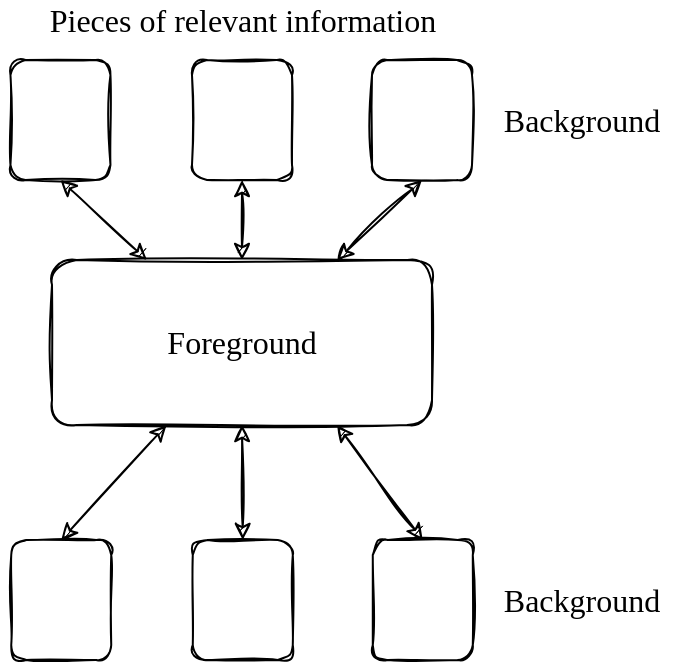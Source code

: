 <mxfile version="14.9.6" type="device"><diagram name="global_workspace_theory" id="TTGHUOk2DgrgVKRJ5lsh"><mxGraphModel dx="1106" dy="852" grid="1" gridSize="10" guides="1" tooltips="1" connect="1" arrows="1" fold="1" page="1" pageScale="1" pageWidth="291" pageHeight="413" math="0" shadow="0"><root><mxCell id="RF9lAnx8iJ7GTsO4xQ1s-0"/><mxCell id="RF9lAnx8iJ7GTsO4xQ1s-1" parent="RF9lAnx8iJ7GTsO4xQ1s-0"/><mxCell id="zd1ZHK4an8T_ONkCnz_3-0" value="" style="rounded=1;whiteSpace=wrap;html=1;sketch=1;" vertex="1" parent="RF9lAnx8iJ7GTsO4xQ1s-1"><mxGeometry x="360" y="80" width="50" height="60" as="geometry"/></mxCell><mxCell id="zd1ZHK4an8T_ONkCnz_3-1" value="&lt;font style=&quot;font-size: 16px&quot; face=&quot;Comic Sans MS&quot;&gt;Foreground&lt;/font&gt;" style="rounded=1;whiteSpace=wrap;html=1;sketch=1;" vertex="1" parent="RF9lAnx8iJ7GTsO4xQ1s-1"><mxGeometry x="200" y="180" width="190" height="82.5" as="geometry"/></mxCell><mxCell id="zd1ZHK4an8T_ONkCnz_3-2" value="" style="rounded=1;whiteSpace=wrap;html=1;sketch=1;" vertex="1" parent="RF9lAnx8iJ7GTsO4xQ1s-1"><mxGeometry x="270" y="80" width="50" height="60" as="geometry"/></mxCell><mxCell id="zd1ZHK4an8T_ONkCnz_3-5" value="" style="endArrow=classic;startArrow=classic;html=1;entryX=0.5;entryY=1;entryDx=0;entryDy=0;exitX=0.75;exitY=0;exitDx=0;exitDy=0;sketch=1;" edge="1" parent="RF9lAnx8iJ7GTsO4xQ1s-1" source="zd1ZHK4an8T_ONkCnz_3-1" target="zd1ZHK4an8T_ONkCnz_3-0"><mxGeometry width="50" height="50" relative="1" as="geometry"><mxPoint x="300" y="180" as="sourcePoint"/><mxPoint x="350" y="130" as="targetPoint"/></mxGeometry></mxCell><mxCell id="zd1ZHK4an8T_ONkCnz_3-6" value="" style="endArrow=classic;startArrow=classic;html=1;entryX=0.5;entryY=1;entryDx=0;entryDy=0;exitX=0.5;exitY=0;exitDx=0;exitDy=0;sketch=1;" edge="1" parent="RF9lAnx8iJ7GTsO4xQ1s-1" source="zd1ZHK4an8T_ONkCnz_3-1" target="zd1ZHK4an8T_ONkCnz_3-2"><mxGeometry width="50" height="50" relative="1" as="geometry"><mxPoint x="150" y="200" as="sourcePoint"/><mxPoint x="295" y="119" as="targetPoint"/></mxGeometry></mxCell><mxCell id="zd1ZHK4an8T_ONkCnz_3-7" value="" style="rounded=1;whiteSpace=wrap;html=1;sketch=1;" vertex="1" parent="RF9lAnx8iJ7GTsO4xQ1s-1"><mxGeometry x="179.23" y="80" width="50" height="60" as="geometry"/></mxCell><mxCell id="zd1ZHK4an8T_ONkCnz_3-8" value="" style="endArrow=classic;startArrow=classic;html=1;entryX=0.5;entryY=1;entryDx=0;entryDy=0;exitX=0.25;exitY=0;exitDx=0;exitDy=0;sketch=1;" edge="1" parent="RF9lAnx8iJ7GTsO4xQ1s-1" source="zd1ZHK4an8T_ONkCnz_3-1" target="zd1ZHK4an8T_ONkCnz_3-7"><mxGeometry width="50" height="50" relative="1" as="geometry"><mxPoint x="305" y="190" as="sourcePoint"/><mxPoint x="305" y="130" as="targetPoint"/></mxGeometry></mxCell><mxCell id="zd1ZHK4an8T_ONkCnz_3-9" value="" style="rounded=1;whiteSpace=wrap;html=1;sketch=1;" vertex="1" parent="RF9lAnx8iJ7GTsO4xQ1s-1"><mxGeometry x="360.39" y="320" width="50" height="60" as="geometry"/></mxCell><mxCell id="zd1ZHK4an8T_ONkCnz_3-10" value="" style="rounded=1;whiteSpace=wrap;html=1;sketch=1;" vertex="1" parent="RF9lAnx8iJ7GTsO4xQ1s-1"><mxGeometry x="270.39" y="320" width="50" height="60" as="geometry"/></mxCell><mxCell id="zd1ZHK4an8T_ONkCnz_3-11" value="" style="rounded=1;whiteSpace=wrap;html=1;sketch=1;" vertex="1" parent="RF9lAnx8iJ7GTsO4xQ1s-1"><mxGeometry x="179.62" y="320" width="50" height="60" as="geometry"/></mxCell><mxCell id="zd1ZHK4an8T_ONkCnz_3-12" value="" style="endArrow=classic;startArrow=classic;html=1;exitX=0.5;exitY=0;exitDx=0;exitDy=0;sketch=1;" edge="1" parent="RF9lAnx8iJ7GTsO4xQ1s-1" source="zd1ZHK4an8T_ONkCnz_3-11" target="zd1ZHK4an8T_ONkCnz_3-1"><mxGeometry width="50" height="50" relative="1" as="geometry"><mxPoint x="180" y="330" as="sourcePoint"/><mxPoint x="230" y="280" as="targetPoint"/></mxGeometry></mxCell><mxCell id="zd1ZHK4an8T_ONkCnz_3-13" value="" style="endArrow=classic;startArrow=classic;html=1;entryX=0.5;entryY=1;entryDx=0;entryDy=0;exitX=0.5;exitY=0;exitDx=0;exitDy=0;sketch=1;" edge="1" parent="RF9lAnx8iJ7GTsO4xQ1s-1" source="zd1ZHK4an8T_ONkCnz_3-10" target="zd1ZHK4an8T_ONkCnz_3-1"><mxGeometry width="50" height="50" relative="1" as="geometry"><mxPoint x="100" y="370" as="sourcePoint"/><mxPoint x="150" y="320" as="targetPoint"/></mxGeometry></mxCell><mxCell id="zd1ZHK4an8T_ONkCnz_3-14" value="" style="endArrow=classic;startArrow=classic;html=1;entryX=0.75;entryY=1;entryDx=0;entryDy=0;exitX=0.5;exitY=0;exitDx=0;exitDy=0;sketch=1;" edge="1" parent="RF9lAnx8iJ7GTsO4xQ1s-1" source="zd1ZHK4an8T_ONkCnz_3-9" target="zd1ZHK4an8T_ONkCnz_3-1"><mxGeometry width="50" height="50" relative="1" as="geometry"><mxPoint x="-40" y="340" as="sourcePoint"/><mxPoint x="10" y="290" as="targetPoint"/></mxGeometry></mxCell><mxCell id="zd1ZHK4an8T_ONkCnz_3-17" value="Background" style="text;html=1;strokeColor=none;fillColor=none;align=center;verticalAlign=middle;whiteSpace=wrap;rounded=0;fontSize=16;fontFamily=Comic Sans MS;" vertex="1" parent="RF9lAnx8iJ7GTsO4xQ1s-1"><mxGeometry x="420" y="340" width="90" height="20" as="geometry"/></mxCell><mxCell id="zd1ZHK4an8T_ONkCnz_3-18" value="Background" style="text;html=1;strokeColor=none;fillColor=none;align=center;verticalAlign=middle;whiteSpace=wrap;rounded=0;fontSize=16;fontFamily=Comic Sans MS;" vertex="1" parent="RF9lAnx8iJ7GTsO4xQ1s-1"><mxGeometry x="420" y="100" width="90" height="20" as="geometry"/></mxCell><mxCell id="zd1ZHK4an8T_ONkCnz_3-19" value="Pieces of relevant information" style="text;html=1;strokeColor=none;fillColor=none;align=center;verticalAlign=middle;whiteSpace=wrap;rounded=0;fontSize=16;fontFamily=Comic Sans MS;" vertex="1" parent="RF9lAnx8iJ7GTsO4xQ1s-1"><mxGeometry x="174.61" y="50" width="240.77" height="20" as="geometry"/></mxCell></root></mxGraphModel></diagram></mxfile>